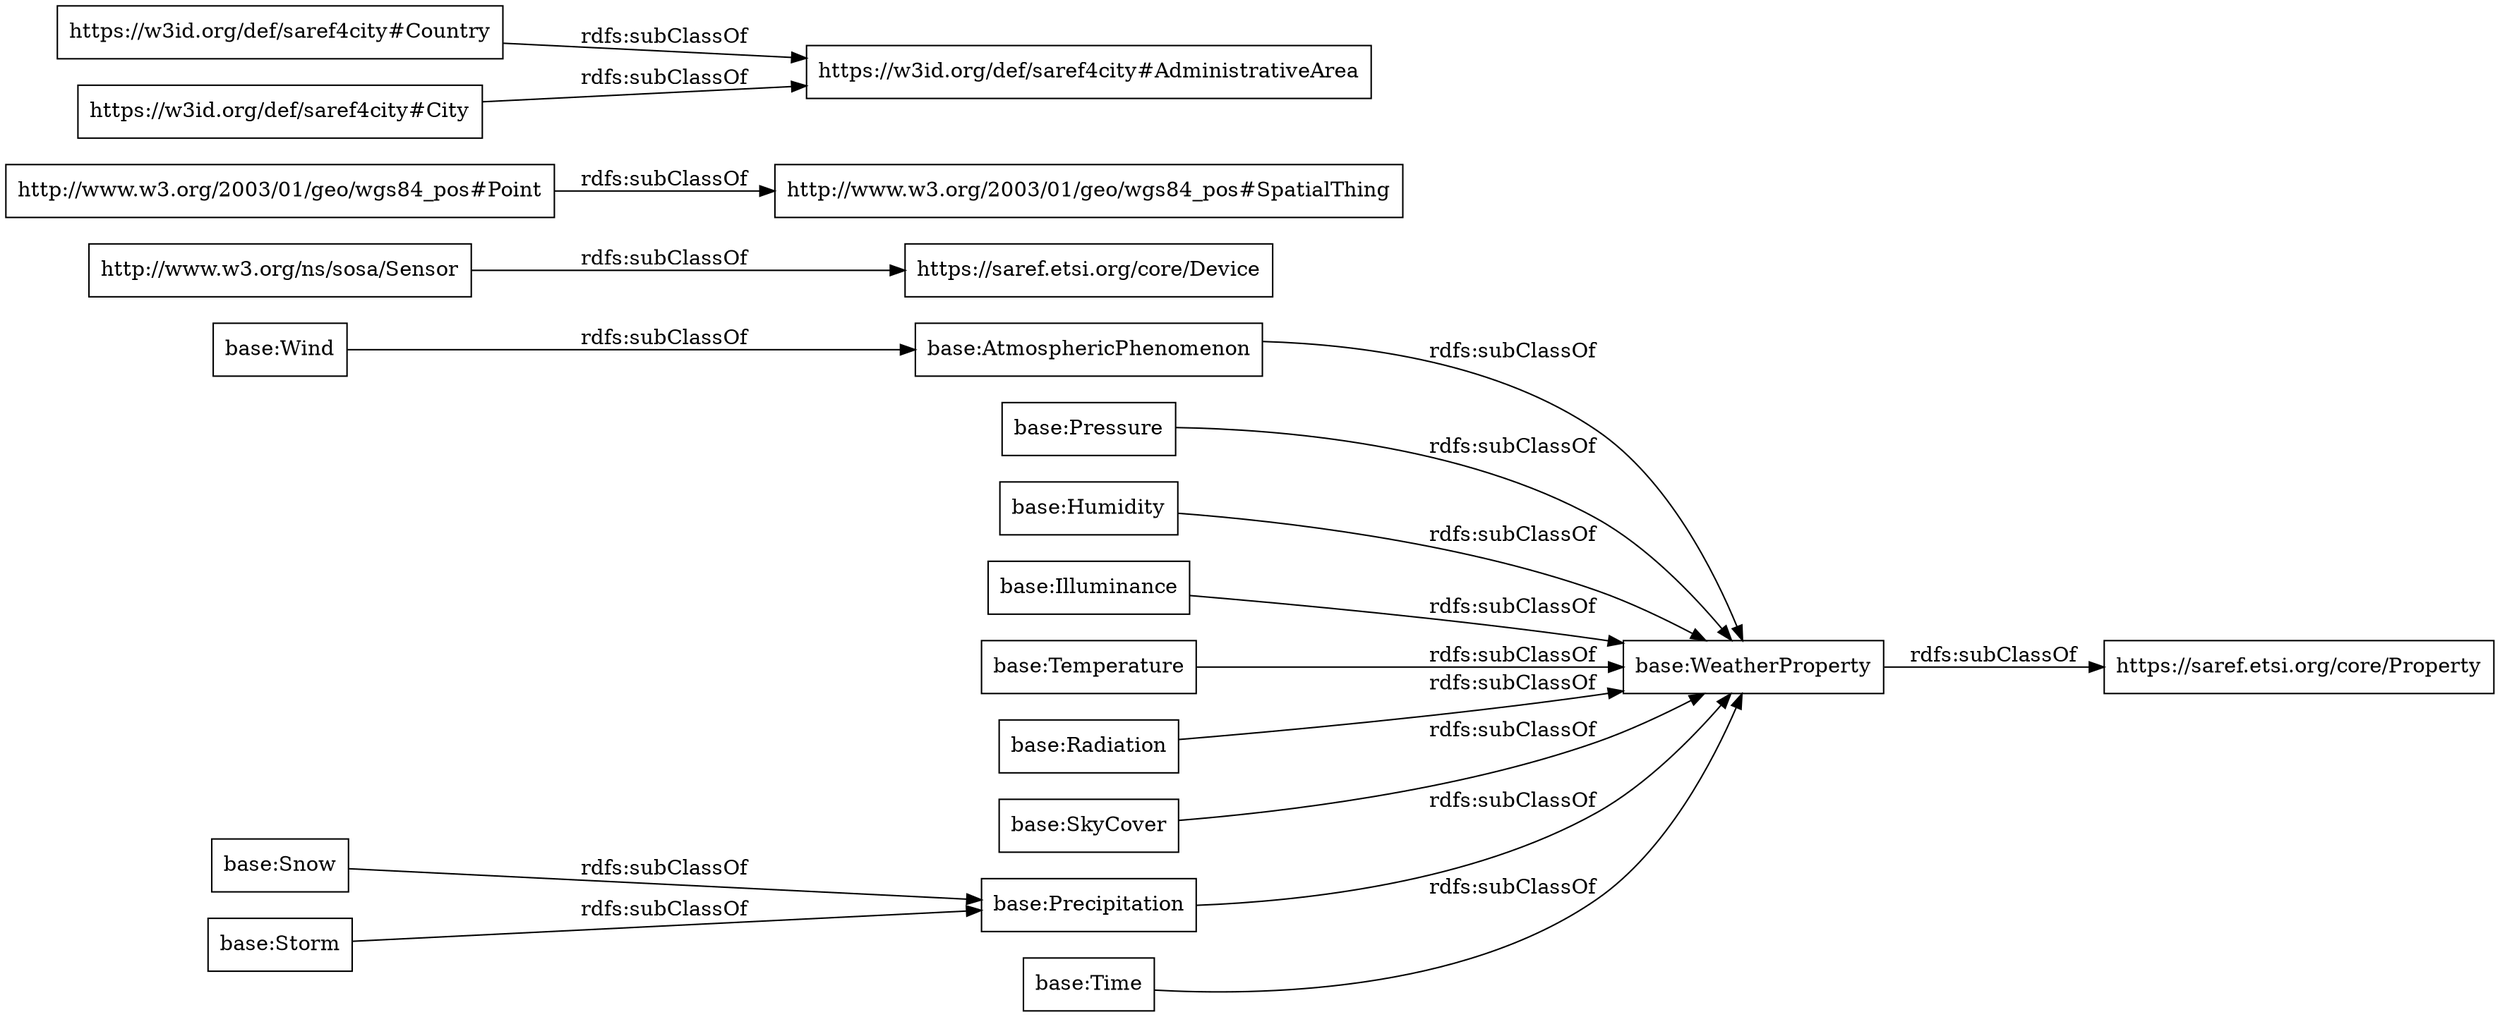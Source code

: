 digraph ar2dtool_diagram { 
rankdir=LR;
size="1000"
node [shape = rectangle, color="black"]; "base:Snow" "base:Pressure" "base:Humidity" "https://saref.etsi.org/core/Device" "base:Illuminance" "base:Temperature" "base:WeatherProperty" "base:Radiation" "base:SkyCover" "http://www.w3.org/2003/01/geo/wgs84_pos#SpatialThing" "base:AtmosphericPhenomenon" "https://w3id.org/def/saref4city#Country" "https://w3id.org/def/saref4city#AdministrativeArea" "base:Storm" "base:Time" "http://www.w3.org/ns/sosa/Sensor" "https://saref.etsi.org/core/Property" "https://w3id.org/def/saref4city#City" "http://www.w3.org/2003/01/geo/wgs84_pos#Point" "base:Wind" "base:Precipitation" ; /*classes style*/
	"base:WeatherProperty" -> "https://saref.etsi.org/core/Property" [ label = "rdfs:subClassOf" ];
	"base:Illuminance" -> "base:WeatherProperty" [ label = "rdfs:subClassOf" ];
	"base:SkyCover" -> "base:WeatherProperty" [ label = "rdfs:subClassOf" ];
	"base:Time" -> "base:WeatherProperty" [ label = "rdfs:subClassOf" ];
	"base:Radiation" -> "base:WeatherProperty" [ label = "rdfs:subClassOf" ];
	"base:Wind" -> "base:AtmosphericPhenomenon" [ label = "rdfs:subClassOf" ];
	"base:Pressure" -> "base:WeatherProperty" [ label = "rdfs:subClassOf" ];
	"http://www.w3.org/2003/01/geo/wgs84_pos#Point" -> "http://www.w3.org/2003/01/geo/wgs84_pos#SpatialThing" [ label = "rdfs:subClassOf" ];
	"https://w3id.org/def/saref4city#City" -> "https://w3id.org/def/saref4city#AdministrativeArea" [ label = "rdfs:subClassOf" ];
	"base:Temperature" -> "base:WeatherProperty" [ label = "rdfs:subClassOf" ];
	"base:Snow" -> "base:Precipitation" [ label = "rdfs:subClassOf" ];
	"base:Precipitation" -> "base:WeatherProperty" [ label = "rdfs:subClassOf" ];
	"http://www.w3.org/ns/sosa/Sensor" -> "https://saref.etsi.org/core/Device" [ label = "rdfs:subClassOf" ];
	"base:AtmosphericPhenomenon" -> "base:WeatherProperty" [ label = "rdfs:subClassOf" ];
	"base:Storm" -> "base:Precipitation" [ label = "rdfs:subClassOf" ];
	"base:Humidity" -> "base:WeatherProperty" [ label = "rdfs:subClassOf" ];
	"https://w3id.org/def/saref4city#Country" -> "https://w3id.org/def/saref4city#AdministrativeArea" [ label = "rdfs:subClassOf" ];

}
